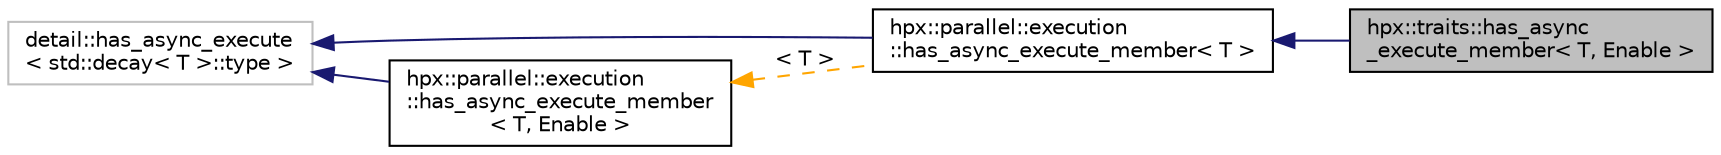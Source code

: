 digraph "hpx::traits::has_async_execute_member&lt; T, Enable &gt;"
{
  edge [fontname="Helvetica",fontsize="10",labelfontname="Helvetica",labelfontsize="10"];
  node [fontname="Helvetica",fontsize="10",shape=record];
  rankdir="LR";
  Node0 [label="hpx::traits::has_async\l_execute_member\< T, Enable \>",height=0.2,width=0.4,color="black", fillcolor="grey75", style="filled", fontcolor="black"];
  Node1 -> Node0 [dir="back",color="midnightblue",fontsize="10",style="solid",fontname="Helvetica"];
  Node1 [label="hpx::parallel::execution\l::has_async_execute_member\< T \>",height=0.2,width=0.4,color="black", fillcolor="white", style="filled",URL="$d2/dc2/structhpx_1_1parallel_1_1execution_1_1has__async__execute__member.html"];
  Node2 -> Node1 [dir="back",color="midnightblue",fontsize="10",style="solid",fontname="Helvetica"];
  Node2 [label="detail::has_async_execute\l\< std::decay\< T \>::type \>",height=0.2,width=0.4,color="grey75", fillcolor="white", style="filled"];
  Node3 -> Node1 [dir="back",color="orange",fontsize="10",style="dashed",label=" \< T \>" ,fontname="Helvetica"];
  Node3 [label="hpx::parallel::execution\l::has_async_execute_member\l\< T, Enable \>",height=0.2,width=0.4,color="black", fillcolor="white", style="filled",URL="$d2/dc2/structhpx_1_1parallel_1_1execution_1_1has__async__execute__member.html"];
  Node2 -> Node3 [dir="back",color="midnightblue",fontsize="10",style="solid",fontname="Helvetica"];
}

